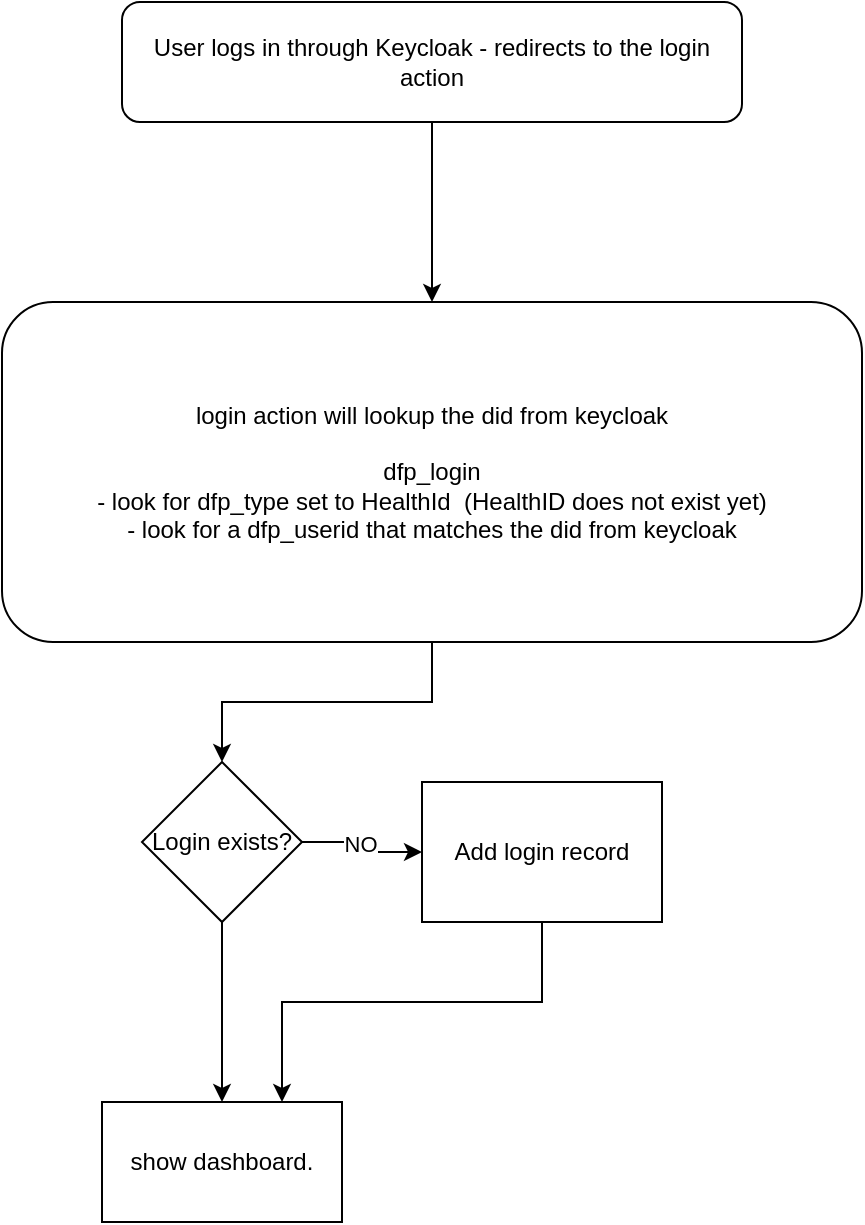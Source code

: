 <mxfile version="24.2.5" type="device">
  <diagram name="Page-1" id="dgPUxnL9LP32ORX09Mg_">
    <mxGraphModel dx="1694" dy="1113" grid="1" gridSize="10" guides="1" tooltips="1" connect="1" arrows="1" fold="1" page="1" pageScale="1" pageWidth="1100" pageHeight="850" math="0" shadow="0">
      <root>
        <mxCell id="0" />
        <mxCell id="1" parent="0" />
        <mxCell id="2q2XnQflXqHdECmAihBm-12" value="" style="edgeStyle=orthogonalEdgeStyle;rounded=0;orthogonalLoop=1;jettySize=auto;html=1;" edge="1" parent="1" source="2q2XnQflXqHdECmAihBm-1" target="2q2XnQflXqHdECmAihBm-2">
          <mxGeometry relative="1" as="geometry" />
        </mxCell>
        <mxCell id="2q2XnQflXqHdECmAihBm-1" value="User logs in through Keycloak - redirects to the login action" style="rounded=1;whiteSpace=wrap;html=1;" vertex="1" parent="1">
          <mxGeometry x="210" y="130" width="310" height="60" as="geometry" />
        </mxCell>
        <mxCell id="2q2XnQflXqHdECmAihBm-4" value="" style="edgeStyle=orthogonalEdgeStyle;rounded=0;orthogonalLoop=1;jettySize=auto;html=1;" edge="1" parent="1" source="2q2XnQflXqHdECmAihBm-2" target="2q2XnQflXqHdECmAihBm-3">
          <mxGeometry relative="1" as="geometry" />
        </mxCell>
        <mxCell id="2q2XnQflXqHdECmAihBm-2" value="login action will lookup the did from keycloak&lt;div&gt;&lt;br&gt;&lt;/div&gt;&lt;div&gt;dfp_login&lt;br&gt;- look for dfp_type set to HealthId&amp;nbsp; (HealthID does not exist yet)&lt;/div&gt;&lt;div&gt;- look for a dfp_userid that matches the did from keycloak&lt;/div&gt;" style="rounded=1;whiteSpace=wrap;html=1;" vertex="1" parent="1">
          <mxGeometry x="150" y="280" width="430" height="170" as="geometry" />
        </mxCell>
        <mxCell id="2q2XnQflXqHdECmAihBm-6" value="" style="edgeStyle=orthogonalEdgeStyle;rounded=0;orthogonalLoop=1;jettySize=auto;html=1;" edge="1" parent="1" source="2q2XnQflXqHdECmAihBm-3" target="2q2XnQflXqHdECmAihBm-5">
          <mxGeometry relative="1" as="geometry" />
        </mxCell>
        <mxCell id="2q2XnQflXqHdECmAihBm-7" value="NO" style="edgeLabel;html=1;align=center;verticalAlign=middle;resizable=0;points=[];" vertex="1" connectable="0" parent="2q2XnQflXqHdECmAihBm-6">
          <mxGeometry x="-0.067" y="-1" relative="1" as="geometry">
            <mxPoint as="offset" />
          </mxGeometry>
        </mxCell>
        <mxCell id="2q2XnQflXqHdECmAihBm-9" value="" style="edgeStyle=orthogonalEdgeStyle;rounded=0;orthogonalLoop=1;jettySize=auto;html=1;" edge="1" parent="1" source="2q2XnQflXqHdECmAihBm-3" target="2q2XnQflXqHdECmAihBm-8">
          <mxGeometry relative="1" as="geometry" />
        </mxCell>
        <mxCell id="2q2XnQflXqHdECmAihBm-3" value="Login exists?" style="rhombus;whiteSpace=wrap;html=1;" vertex="1" parent="1">
          <mxGeometry x="220" y="510" width="80" height="80" as="geometry" />
        </mxCell>
        <mxCell id="2q2XnQflXqHdECmAihBm-11" value="" style="edgeStyle=orthogonalEdgeStyle;rounded=0;orthogonalLoop=1;jettySize=auto;html=1;entryX=0.75;entryY=0;entryDx=0;entryDy=0;" edge="1" parent="1" source="2q2XnQflXqHdECmAihBm-5" target="2q2XnQflXqHdECmAihBm-8">
          <mxGeometry relative="1" as="geometry">
            <Array as="points">
              <mxPoint x="420" y="630" />
              <mxPoint x="290" y="630" />
            </Array>
          </mxGeometry>
        </mxCell>
        <mxCell id="2q2XnQflXqHdECmAihBm-5" value="Add login record" style="whiteSpace=wrap;html=1;" vertex="1" parent="1">
          <mxGeometry x="360" y="520" width="120" height="70" as="geometry" />
        </mxCell>
        <mxCell id="2q2XnQflXqHdECmAihBm-8" value="show dashboard." style="whiteSpace=wrap;html=1;" vertex="1" parent="1">
          <mxGeometry x="200" y="680" width="120" height="60" as="geometry" />
        </mxCell>
      </root>
    </mxGraphModel>
  </diagram>
</mxfile>
